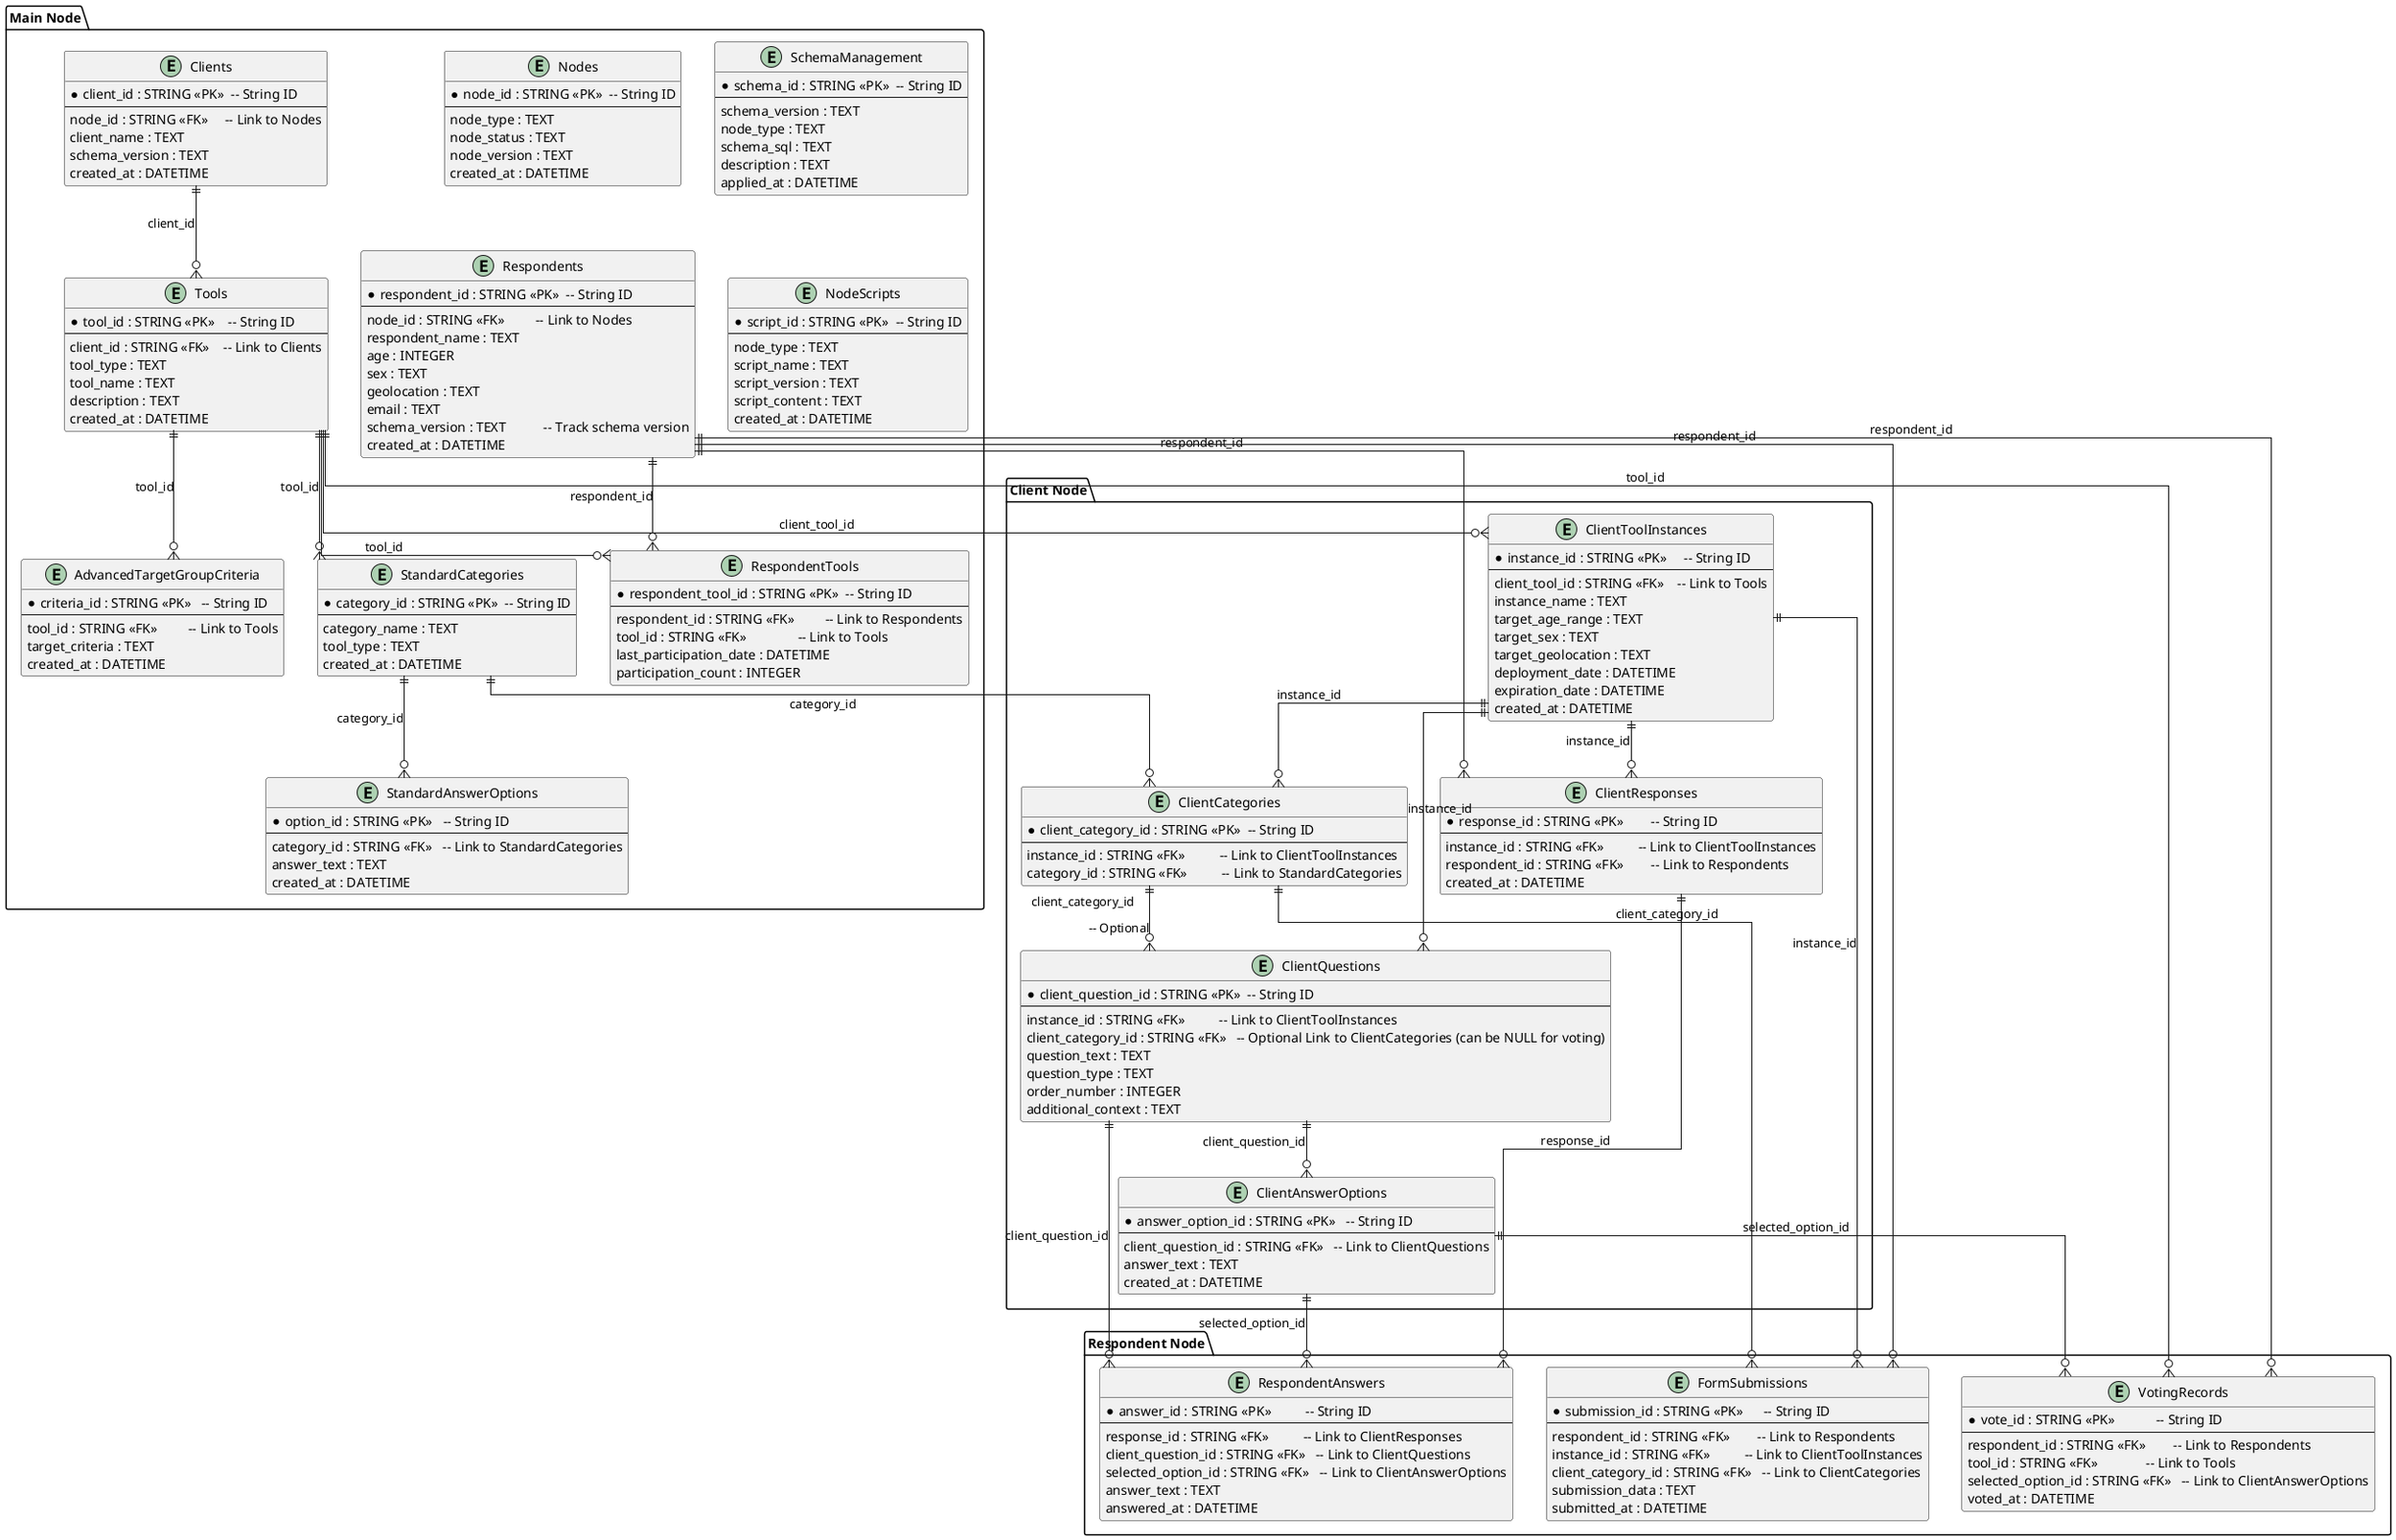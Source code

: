 @startuml
skinparam linetype ortho

' Main Node ERD
package "Main Node" {
    entity "Nodes" {
        * node_id : STRING <<PK>>  -- String ID
        --
        node_type : TEXT
        node_status : TEXT
        node_version : TEXT
        created_at : DATETIME
    }

    entity "SchemaManagement" {
        * schema_id : STRING <<PK>>  -- String ID
        --
        schema_version : TEXT
        node_type : TEXT
        schema_sql : TEXT
        description : TEXT
        applied_at : DATETIME
    }

    entity "NodeScripts" {
        * script_id : STRING <<PK>>  -- String ID
        --
        node_type : TEXT
        script_name : TEXT
        script_version : TEXT
        script_content : TEXT
        created_at : DATETIME
    }

    entity "Clients" {
        * client_id : STRING <<PK>>  -- String ID
        --
        node_id : STRING <<FK>>     -- Link to Nodes
        client_name : TEXT
        schema_version : TEXT
        created_at : DATETIME
    }

    entity "Tools" {
        * tool_id : STRING <<PK>>    -- String ID
        --
        client_id : STRING <<FK>>    -- Link to Clients
        tool_type : TEXT
        tool_name : TEXT
        description : TEXT
        created_at : DATETIME
    }

    entity "StandardCategories" {
        * category_id : STRING <<PK>>  -- String ID
        --
        category_name : TEXT
        tool_type : TEXT
        created_at : DATETIME
    }

    entity "StandardAnswerOptions" {
        * option_id : STRING <<PK>>   -- String ID
        --
        category_id : STRING <<FK>>   -- Link to StandardCategories
        answer_text : TEXT
        created_at : DATETIME
    }

    entity "AdvancedTargetGroupCriteria" {
        * criteria_id : STRING <<PK>>   -- String ID
        --
        tool_id : STRING <<FK>>         -- Link to Tools
        target_criteria : TEXT
        created_at : DATETIME
    }

    entity "Respondents" {
        * respondent_id : STRING <<PK>>  -- String ID
        --
        node_id : STRING <<FK>>         -- Link to Nodes
        respondent_name : TEXT
        age : INTEGER
        sex : TEXT
        geolocation : TEXT
        email : TEXT
        schema_version : TEXT           -- Track schema version
        created_at : DATETIME
    }

    entity "RespondentTools" {
        * respondent_tool_id : STRING <<PK>>  -- String ID
        --
        respondent_id : STRING <<FK>>         -- Link to Respondents
        tool_id : STRING <<FK>>               -- Link to Tools
        last_participation_date : DATETIME
        participation_count : INTEGER
    }
}

' Client Node ERD
package "Client Node" {
    entity "ClientToolInstances" {
        * instance_id : STRING <<PK>>     -- String ID
        --
        client_tool_id : STRING <<FK>>    -- Link to Tools
        instance_name : TEXT
        target_age_range : TEXT
        target_sex : TEXT
        target_geolocation : TEXT
        deployment_date : DATETIME
        expiration_date : DATETIME
        created_at : DATETIME
    }

    entity "ClientCategories" {
        * client_category_id : STRING <<PK>>  -- String ID
        --
        instance_id : STRING <<FK>>          -- Link to ClientToolInstances
        category_id : STRING <<FK>>          -- Link to StandardCategories
    }

    entity "ClientQuestions" {
        * client_question_id : STRING <<PK>>  -- String ID
        --
        instance_id : STRING <<FK>>          -- Link to ClientToolInstances
        client_category_id : STRING <<FK>>   -- Optional Link to ClientCategories (can be NULL for voting)
        question_text : TEXT
        question_type : TEXT
        order_number : INTEGER
        additional_context : TEXT
    }

    entity "ClientAnswerOptions" {
        * answer_option_id : STRING <<PK>>   -- String ID
        --
        client_question_id : STRING <<FK>>   -- Link to ClientQuestions
        answer_text : TEXT
        created_at : DATETIME
    }

    entity "ClientResponses" {
        * response_id : STRING <<PK>>        -- String ID
        --
        instance_id : STRING <<FK>>          -- Link to ClientToolInstances
        respondent_id : STRING <<FK>>        -- Link to Respondents
        created_at : DATETIME
    }
}

' Respondent Node ERD
package "Respondent Node" {
    entity "RespondentAnswers" {
        * answer_id : STRING <<PK>>          -- String ID
        --
        response_id : STRING <<FK>>          -- Link to ClientResponses
        client_question_id : STRING <<FK>>   -- Link to ClientQuestions
        selected_option_id : STRING <<FK>>   -- Link to ClientAnswerOptions
        answer_text : TEXT
        answered_at : DATETIME
    }

    entity "VotingRecords" {
        * vote_id : STRING <<PK>>            -- String ID
        --
        respondent_id : STRING <<FK>>        -- Link to Respondents
        tool_id : STRING <<FK>>              -- Link to Tools
        selected_option_id : STRING <<FK>>   -- Link to ClientAnswerOptions
        voted_at : DATETIME
    }

    entity "FormSubmissions" {
        * submission_id : STRING <<PK>>      -- String ID
        --
        respondent_id : STRING <<FK>>        -- Link to Respondents
        instance_id : STRING <<FK>>          -- Link to ClientToolInstances
        client_category_id : STRING <<FK>>   -- Link to ClientCategories
        submission_data : TEXT
        submitted_at : DATETIME
    }
}

' Relationships between Main Node Tables
Clients ||--o{ Tools : "client_id"
Tools ||--o{ StandardCategories : "tool_id"
StandardCategories ||--o{ StandardAnswerOptions : "category_id"
Tools ||--o{ AdvancedTargetGroupCriteria : "tool_id"
Respondents ||--o{ RespondentTools : "respondent_id"
Tools ||--o{ RespondentTools : "tool_id"

' Relationships between Client Node Tables and Main Node
Tools ||--o{ ClientToolInstances : "client_tool_id"
ClientToolInstances ||--o{ ClientCategories : "instance_id"
StandardCategories ||--o{ ClientCategories : "category_id"
ClientToolInstances ||--o{ ClientQuestions : "instance_id"
ClientCategories ||--o{ ClientQuestions : "client_category_id"  -- Optional
ClientQuestions ||--o{ ClientAnswerOptions : "client_question_id"
ClientToolInstances ||--o{ ClientResponses : "instance_id"
Respondents ||--o{ ClientResponses : "respondent_id"

' Relationships between Respondent Node Tables and Client Node/Main Node
ClientResponses ||--o{ RespondentAnswers : "response_id"
ClientQuestions ||--o{ RespondentAnswers : "client_question_id"
ClientAnswerOptions ||--o{ RespondentAnswers : "selected_option_id"
Respondents ||--o{ VotingRecords : "respondent_id"
Tools ||--o{ VotingRecords : "tool_id"
ClientAnswerOptions ||--o{ VotingRecords : "selected_option_id"
Respondents ||--o{ FormSubmissions : "respondent_id"
ClientToolInstances ||--o{ FormSubmissions : "instance_id"
ClientCategories ||--o{ FormSubmissions : "client_category_id"
@enduml
